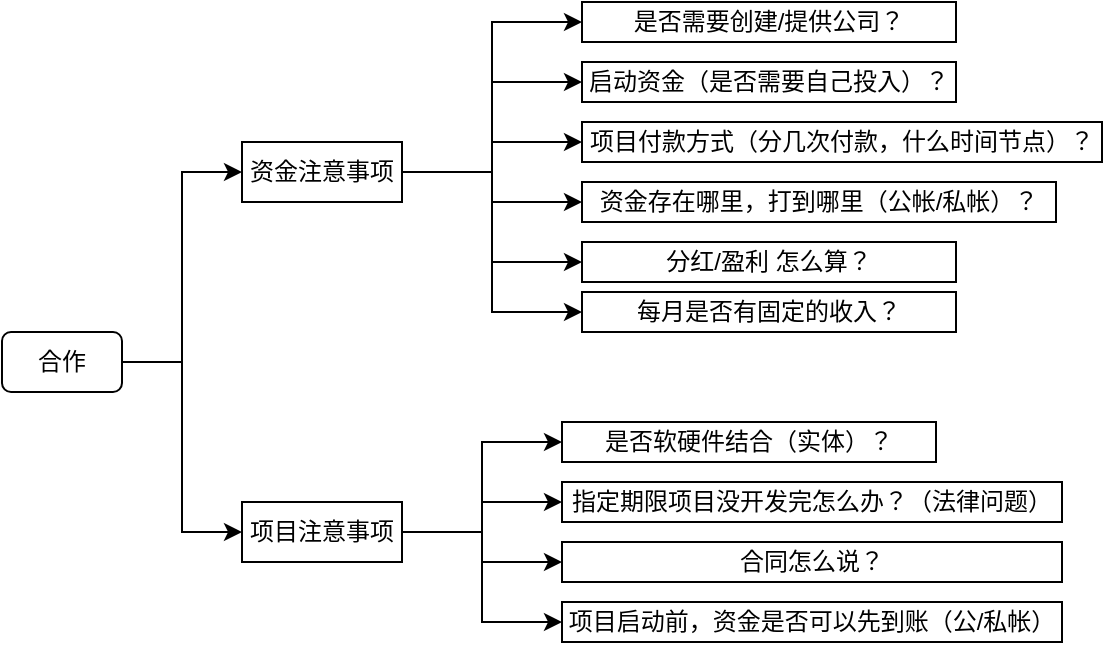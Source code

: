 <mxfile version="23.1.7" type="github">
  <diagram name="第 1 页" id="BGES3wgCWm6-45K1lgQk">
    <mxGraphModel dx="592" dy="394" grid="1" gridSize="10" guides="1" tooltips="1" connect="1" arrows="1" fold="1" page="1" pageScale="1" pageWidth="827" pageHeight="1169" math="0" shadow="0">
      <root>
        <mxCell id="0" />
        <mxCell id="1" parent="0" />
        <mxCell id="alj0vp2BLRlva7AsCrCP-32" style="edgeStyle=orthogonalEdgeStyle;rounded=0;orthogonalLoop=1;jettySize=auto;html=1;entryX=0;entryY=0.5;entryDx=0;entryDy=0;" edge="1" parent="1" source="alj0vp2BLRlva7AsCrCP-1" target="alj0vp2BLRlva7AsCrCP-2">
          <mxGeometry relative="1" as="geometry" />
        </mxCell>
        <mxCell id="alj0vp2BLRlva7AsCrCP-33" style="edgeStyle=orthogonalEdgeStyle;rounded=0;orthogonalLoop=1;jettySize=auto;html=1;entryX=0;entryY=0.5;entryDx=0;entryDy=0;" edge="1" parent="1" source="alj0vp2BLRlva7AsCrCP-1" target="alj0vp2BLRlva7AsCrCP-22">
          <mxGeometry relative="1" as="geometry" />
        </mxCell>
        <mxCell id="alj0vp2BLRlva7AsCrCP-1" value="合作" style="rounded=1;whiteSpace=wrap;html=1;" vertex="1" parent="1">
          <mxGeometry x="40" y="285" width="60" height="30" as="geometry" />
        </mxCell>
        <mxCell id="alj0vp2BLRlva7AsCrCP-11" style="edgeStyle=orthogonalEdgeStyle;rounded=0;orthogonalLoop=1;jettySize=auto;html=1;exitX=1;exitY=0.5;exitDx=0;exitDy=0;entryX=0;entryY=0.5;entryDx=0;entryDy=0;" edge="1" parent="1" source="alj0vp2BLRlva7AsCrCP-2" target="alj0vp2BLRlva7AsCrCP-5">
          <mxGeometry relative="1" as="geometry" />
        </mxCell>
        <mxCell id="alj0vp2BLRlva7AsCrCP-12" style="edgeStyle=orthogonalEdgeStyle;rounded=0;orthogonalLoop=1;jettySize=auto;html=1;entryX=0;entryY=0.5;entryDx=0;entryDy=0;exitX=1;exitY=0.5;exitDx=0;exitDy=0;" edge="1" parent="1" source="alj0vp2BLRlva7AsCrCP-2" target="alj0vp2BLRlva7AsCrCP-3">
          <mxGeometry relative="1" as="geometry">
            <mxPoint x="250" y="185" as="sourcePoint" />
          </mxGeometry>
        </mxCell>
        <mxCell id="alj0vp2BLRlva7AsCrCP-13" style="edgeStyle=orthogonalEdgeStyle;rounded=0;orthogonalLoop=1;jettySize=auto;html=1;entryX=0;entryY=0.5;entryDx=0;entryDy=0;" edge="1" parent="1" source="alj0vp2BLRlva7AsCrCP-2" target="alj0vp2BLRlva7AsCrCP-4">
          <mxGeometry relative="1" as="geometry" />
        </mxCell>
        <mxCell id="alj0vp2BLRlva7AsCrCP-14" style="edgeStyle=orthogonalEdgeStyle;rounded=0;orthogonalLoop=1;jettySize=auto;html=1;entryX=0;entryY=0.5;entryDx=0;entryDy=0;" edge="1" parent="1" source="alj0vp2BLRlva7AsCrCP-2" target="alj0vp2BLRlva7AsCrCP-6">
          <mxGeometry relative="1" as="geometry" />
        </mxCell>
        <mxCell id="alj0vp2BLRlva7AsCrCP-16" style="edgeStyle=orthogonalEdgeStyle;rounded=0;orthogonalLoop=1;jettySize=auto;html=1;entryX=0;entryY=0.5;entryDx=0;entryDy=0;" edge="1" parent="1" source="alj0vp2BLRlva7AsCrCP-2" target="alj0vp2BLRlva7AsCrCP-7">
          <mxGeometry relative="1" as="geometry" />
        </mxCell>
        <mxCell id="alj0vp2BLRlva7AsCrCP-29" style="edgeStyle=orthogonalEdgeStyle;rounded=0;orthogonalLoop=1;jettySize=auto;html=1;entryX=0;entryY=0.5;entryDx=0;entryDy=0;" edge="1" parent="1" source="alj0vp2BLRlva7AsCrCP-2" target="alj0vp2BLRlva7AsCrCP-28">
          <mxGeometry relative="1" as="geometry" />
        </mxCell>
        <mxCell id="alj0vp2BLRlva7AsCrCP-2" value="资金注意事项" style="rounded=0;whiteSpace=wrap;html=1;" vertex="1" parent="1">
          <mxGeometry x="160" y="190" width="80" height="30" as="geometry" />
        </mxCell>
        <mxCell id="alj0vp2BLRlva7AsCrCP-3" value="启动资金（是否需要自己投入）？" style="rounded=0;whiteSpace=wrap;html=1;" vertex="1" parent="1">
          <mxGeometry x="330" y="150" width="187" height="20" as="geometry" />
        </mxCell>
        <mxCell id="alj0vp2BLRlva7AsCrCP-4" value="项目付款方式（分几次付款，什么时间节点）？" style="rounded=0;whiteSpace=wrap;html=1;" vertex="1" parent="1">
          <mxGeometry x="330" y="180" width="260" height="20" as="geometry" />
        </mxCell>
        <mxCell id="alj0vp2BLRlva7AsCrCP-5" value="是否需要创建/提供公司？" style="rounded=0;whiteSpace=wrap;html=1;" vertex="1" parent="1">
          <mxGeometry x="330" y="120" width="187" height="20" as="geometry" />
        </mxCell>
        <mxCell id="alj0vp2BLRlva7AsCrCP-6" value="资金存在哪里，打到哪里（公帐/私帐）？" style="rounded=0;whiteSpace=wrap;html=1;" vertex="1" parent="1">
          <mxGeometry x="330" y="210" width="237" height="20" as="geometry" />
        </mxCell>
        <mxCell id="alj0vp2BLRlva7AsCrCP-7" value="分红/盈利 怎么算？" style="rounded=0;whiteSpace=wrap;html=1;" vertex="1" parent="1">
          <mxGeometry x="330" y="240" width="187" height="20" as="geometry" />
        </mxCell>
        <mxCell id="alj0vp2BLRlva7AsCrCP-17" style="edgeStyle=orthogonalEdgeStyle;rounded=0;orthogonalLoop=1;jettySize=auto;html=1;exitX=1;exitY=0.5;exitDx=0;exitDy=0;entryX=0;entryY=0.5;entryDx=0;entryDy=0;" edge="1" parent="1" source="alj0vp2BLRlva7AsCrCP-22" target="alj0vp2BLRlva7AsCrCP-25">
          <mxGeometry relative="1" as="geometry" />
        </mxCell>
        <mxCell id="alj0vp2BLRlva7AsCrCP-18" style="edgeStyle=orthogonalEdgeStyle;rounded=0;orthogonalLoop=1;jettySize=auto;html=1;entryX=0;entryY=0.5;entryDx=0;entryDy=0;exitX=1;exitY=0.5;exitDx=0;exitDy=0;" edge="1" parent="1" source="alj0vp2BLRlva7AsCrCP-22" target="alj0vp2BLRlva7AsCrCP-23">
          <mxGeometry relative="1" as="geometry">
            <mxPoint x="240" y="385" as="sourcePoint" />
          </mxGeometry>
        </mxCell>
        <mxCell id="alj0vp2BLRlva7AsCrCP-21" style="edgeStyle=orthogonalEdgeStyle;rounded=0;orthogonalLoop=1;jettySize=auto;html=1;entryX=0;entryY=0.5;entryDx=0;entryDy=0;" edge="1" parent="1" source="alj0vp2BLRlva7AsCrCP-22" target="alj0vp2BLRlva7AsCrCP-27">
          <mxGeometry relative="1" as="geometry" />
        </mxCell>
        <mxCell id="alj0vp2BLRlva7AsCrCP-31" style="edgeStyle=orthogonalEdgeStyle;rounded=0;orthogonalLoop=1;jettySize=auto;html=1;entryX=0;entryY=0.5;entryDx=0;entryDy=0;" edge="1" parent="1" source="alj0vp2BLRlva7AsCrCP-22" target="alj0vp2BLRlva7AsCrCP-30">
          <mxGeometry relative="1" as="geometry" />
        </mxCell>
        <mxCell id="alj0vp2BLRlva7AsCrCP-22" value="项目注意事项" style="rounded=0;whiteSpace=wrap;html=1;" vertex="1" parent="1">
          <mxGeometry x="160" y="370" width="80" height="30" as="geometry" />
        </mxCell>
        <mxCell id="alj0vp2BLRlva7AsCrCP-23" value="指定期限项目没开发完怎么办？（法律问题）" style="rounded=0;whiteSpace=wrap;html=1;" vertex="1" parent="1">
          <mxGeometry x="320" y="360" width="250" height="20" as="geometry" />
        </mxCell>
        <mxCell id="alj0vp2BLRlva7AsCrCP-25" value="是否软硬件结合（实体）？" style="rounded=0;whiteSpace=wrap;html=1;" vertex="1" parent="1">
          <mxGeometry x="320" y="330" width="187" height="20" as="geometry" />
        </mxCell>
        <mxCell id="alj0vp2BLRlva7AsCrCP-27" value="项目启动前，资金是否可以先到账（公/私帐）" style="rounded=0;whiteSpace=wrap;html=1;" vertex="1" parent="1">
          <mxGeometry x="320" y="420" width="250" height="20" as="geometry" />
        </mxCell>
        <mxCell id="alj0vp2BLRlva7AsCrCP-28" value="每月是否有固定的收入？" style="rounded=0;whiteSpace=wrap;html=1;" vertex="1" parent="1">
          <mxGeometry x="330" y="265" width="187" height="20" as="geometry" />
        </mxCell>
        <mxCell id="alj0vp2BLRlva7AsCrCP-30" value="合同怎么说？" style="rounded=0;whiteSpace=wrap;html=1;" vertex="1" parent="1">
          <mxGeometry x="320" y="390" width="250" height="20" as="geometry" />
        </mxCell>
      </root>
    </mxGraphModel>
  </diagram>
</mxfile>
